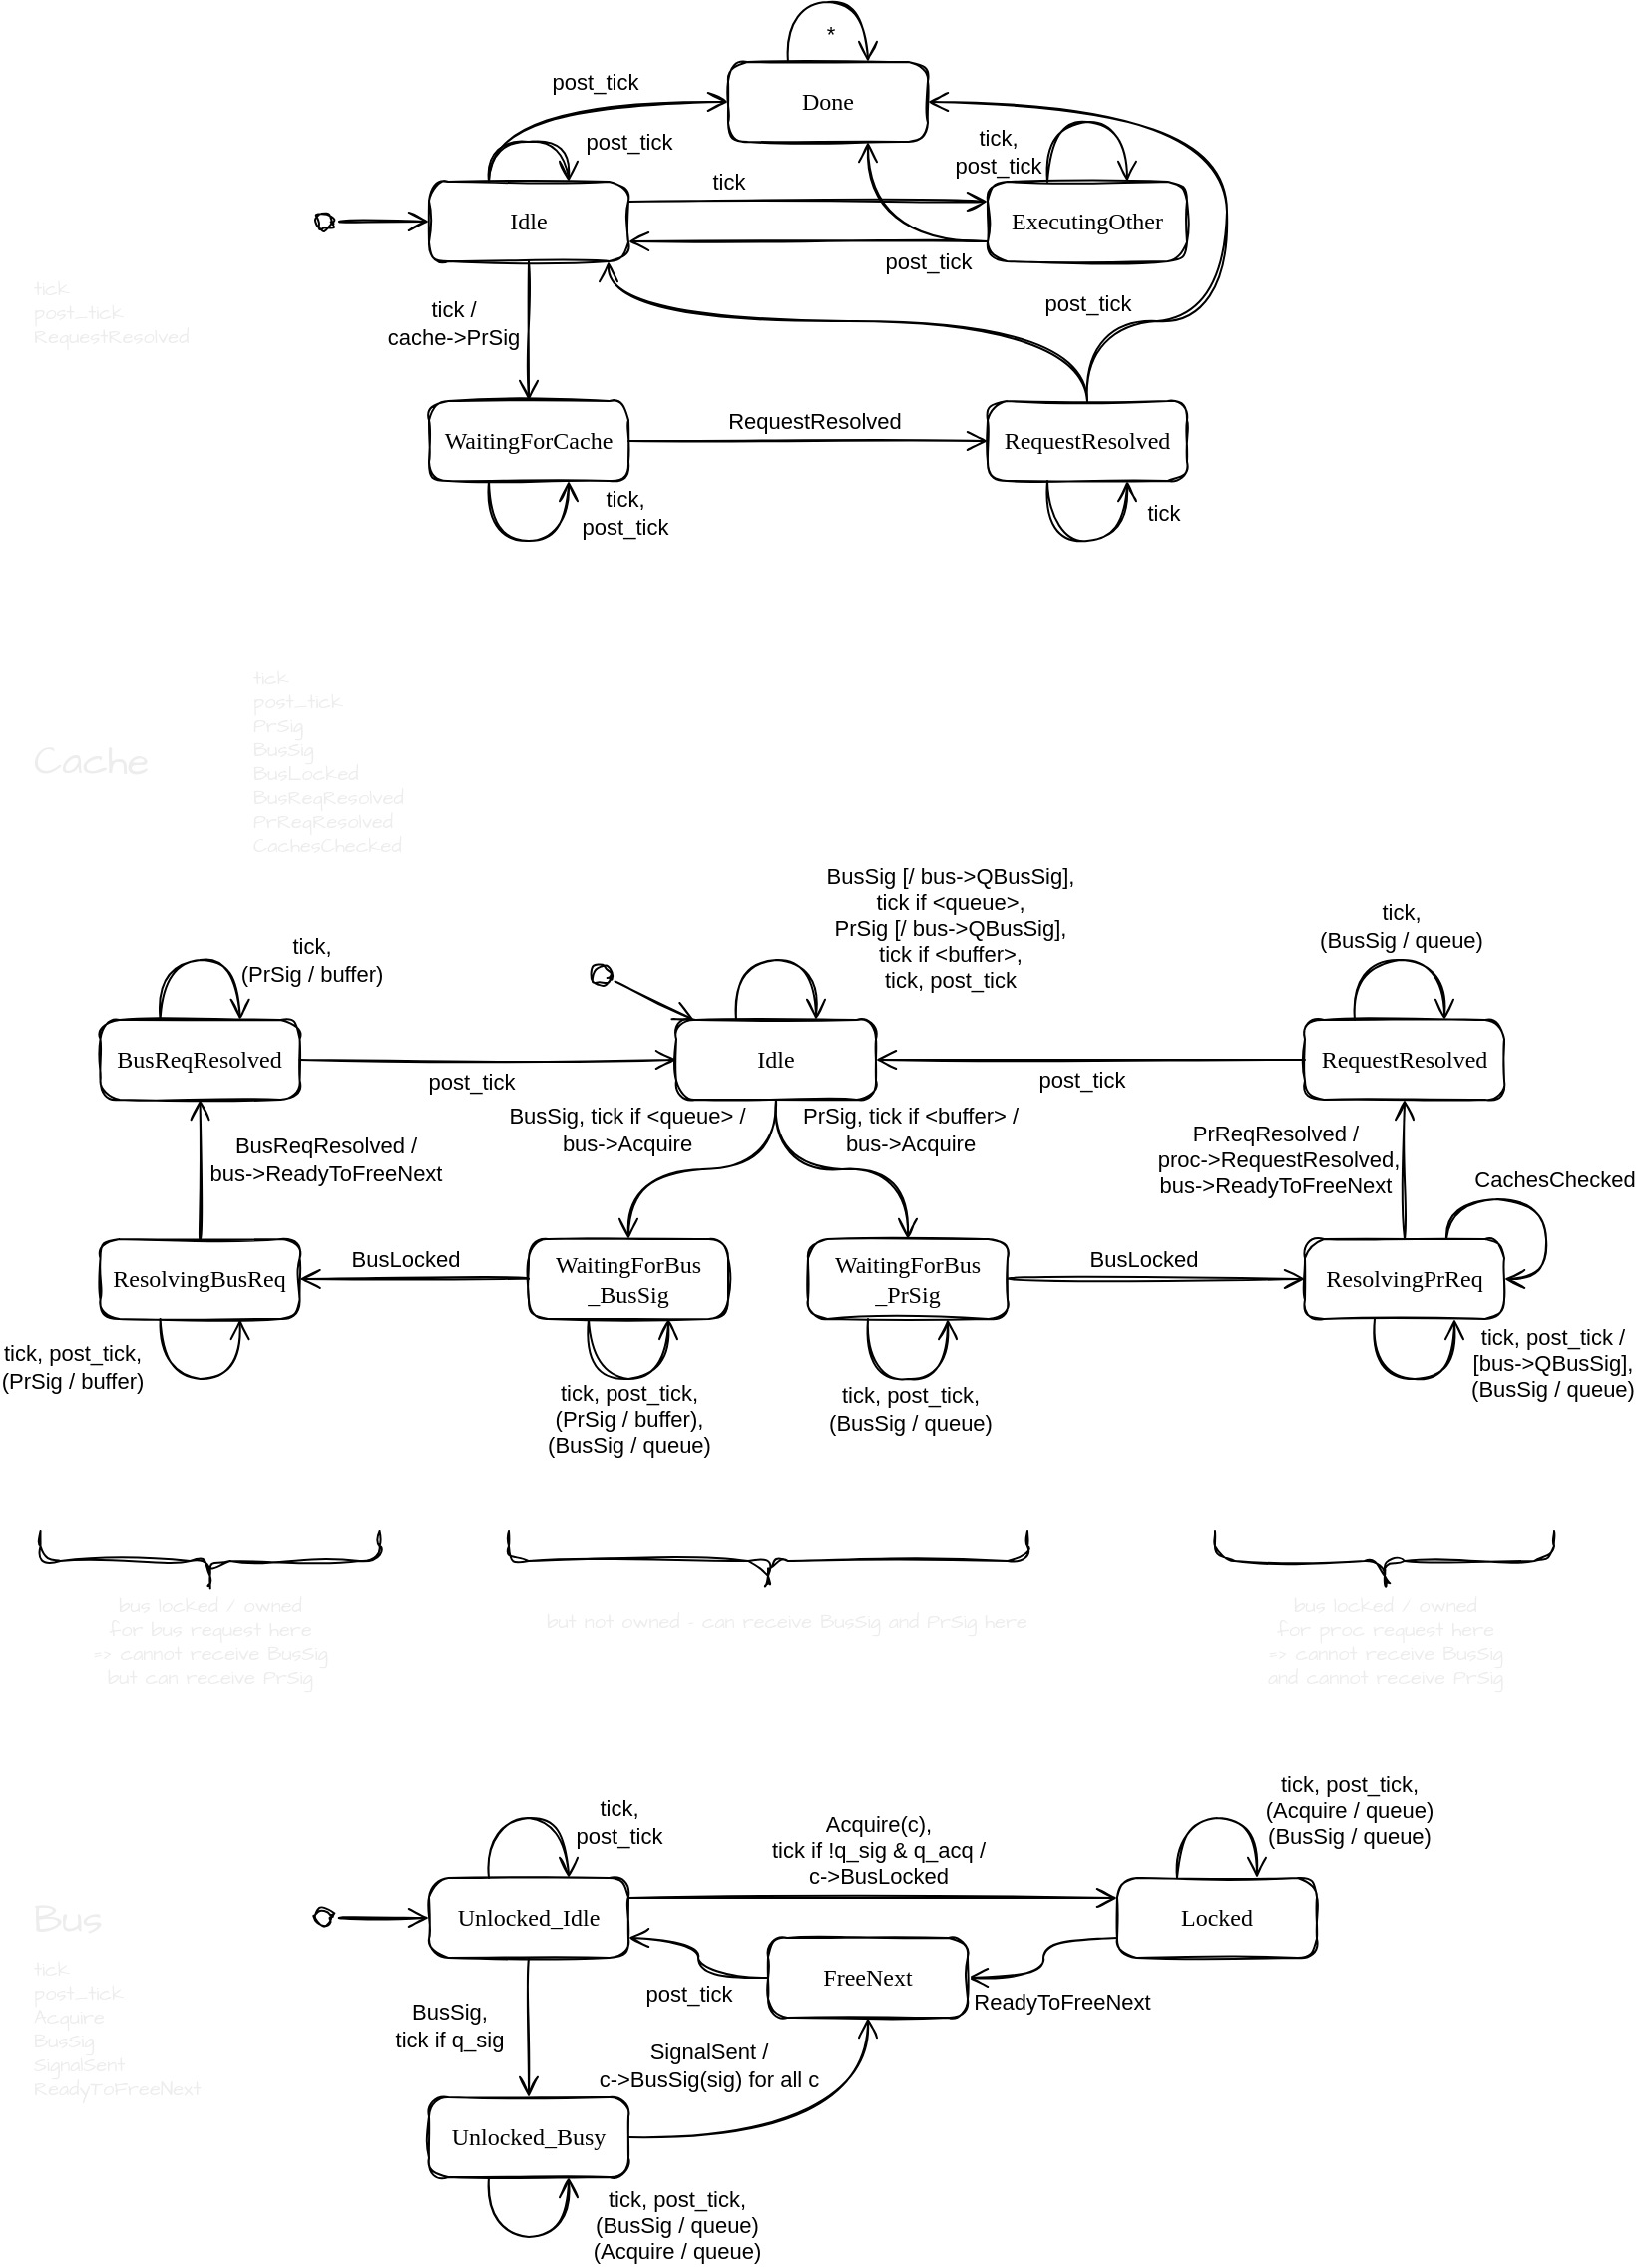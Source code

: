 <mxfile version="20.5.3"><diagram name="Page-1" id="58cdce13-f638-feb5-8d6f-7d28b1aa9fa0"><mxGraphModel dx="981" dy="528" grid="1" gridSize="10" guides="1" tooltips="1" connect="1" arrows="1" fold="1" page="1" pageScale="1" pageWidth="827" pageHeight="1169" math="0" shadow="0"><root><mxCell id="0"/><mxCell id="1" parent="0"/><mxCell id="382b91b5511bd0f7-1" value="" style="ellipse;html=1;shape=startState;rounded=1;shadow=0;comic=0;labelBackgroundColor=none;fontFamily=Verdana;fontSize=12;align=center;direction=south;sketch=1;" parent="1" vertex="1"><mxGeometry x="160" y="112.5" width="15" height="15" as="geometry"/></mxCell><mxCell id="382b91b5511bd0f7-6" value="Idle" style="rounded=1;whiteSpace=wrap;html=1;arcSize=24;shadow=0;comic=0;labelBackgroundColor=none;fontFamily=Verdana;fontSize=12;align=center;sketch=1;" parent="1" vertex="1"><mxGeometry x="220" y="100" width="100" height="40" as="geometry"/></mxCell><mxCell id="2a3bc250acf0617d-9" style="edgeStyle=orthogonalEdgeStyle;html=1;labelBackgroundColor=none;endArrow=open;endSize=8;fontFamily=Verdana;fontSize=12;align=left;rounded=1;sketch=1;curved=1;" parent="1" source="382b91b5511bd0f7-1" target="382b91b5511bd0f7-6" edge="1"><mxGeometry relative="1" as="geometry"/></mxCell><mxCell id="48g4FuNaFuZ4xopkXNud-1" value="ExecutingOther" style="rounded=1;whiteSpace=wrap;html=1;arcSize=24;shadow=0;comic=0;labelBackgroundColor=none;fontFamily=Verdana;fontSize=12;align=center;sketch=1;" parent="1" vertex="1"><mxGeometry x="500" y="100" width="100" height="40" as="geometry"/></mxCell><mxCell id="48g4FuNaFuZ4xopkXNud-3" style="edgeStyle=orthogonalEdgeStyle;html=1;labelBackgroundColor=none;endArrow=open;endSize=8;fontFamily=Verdana;fontSize=12;align=left;rounded=1;sketch=1;curved=1;" parent="1" source="382b91b5511bd0f7-6" target="48g4FuNaFuZ4xopkXNud-1" edge="1"><mxGeometry relative="1" as="geometry"><Array as="points"><mxPoint x="480" y="110"/><mxPoint x="480" y="110"/></Array><mxPoint x="340" y="190" as="sourcePoint"/><mxPoint x="340" y="130" as="targetPoint"/></mxGeometry></mxCell><mxCell id="48g4FuNaFuZ4xopkXNud-19" value="tick" style="edgeLabel;html=1;align=center;verticalAlign=middle;resizable=0;points=[];rounded=1;sketch=1;" parent="48g4FuNaFuZ4xopkXNud-3" vertex="1" connectable="0"><mxGeometry x="0.109" y="-1" relative="1" as="geometry"><mxPoint x="-50" y="-11" as="offset"/></mxGeometry></mxCell><mxCell id="48g4FuNaFuZ4xopkXNud-4" value="Done" style="rounded=1;whiteSpace=wrap;html=1;arcSize=24;shadow=0;comic=0;labelBackgroundColor=none;fontFamily=Verdana;fontSize=12;align=center;sketch=1;" parent="1" vertex="1"><mxGeometry x="370" y="40" width="100" height="40" as="geometry"/></mxCell><mxCell id="48g4FuNaFuZ4xopkXNud-5" style="edgeStyle=orthogonalEdgeStyle;html=1;labelBackgroundColor=none;endArrow=open;endSize=8;fontFamily=Verdana;fontSize=12;align=left;rounded=1;sketch=1;curved=1;" parent="1" source="382b91b5511bd0f7-6" target="48g4FuNaFuZ4xopkXNud-4" edge="1"><mxGeometry relative="1" as="geometry"><Array as="points"><mxPoint x="250" y="60"/></Array><mxPoint x="130" y="60.029" as="sourcePoint"/><mxPoint x="150" y="70" as="targetPoint"/></mxGeometry></mxCell><mxCell id="48g4FuNaFuZ4xopkXNud-18" value="&lt;div&gt;post_tick&lt;/div&gt;" style="edgeLabel;html=1;align=center;verticalAlign=middle;resizable=0;points=[];rounded=1;sketch=1;" parent="48g4FuNaFuZ4xopkXNud-5" vertex="1" connectable="0"><mxGeometry x="0.135" relative="1" as="geometry"><mxPoint x="2" y="-10" as="offset"/></mxGeometry></mxCell><mxCell id="48g4FuNaFuZ4xopkXNud-6" value="WaitingForCache" style="rounded=1;whiteSpace=wrap;html=1;arcSize=24;shadow=0;comic=0;labelBackgroundColor=none;fontFamily=Verdana;fontSize=12;align=center;sketch=1;" parent="1" vertex="1"><mxGeometry x="220" y="210" width="100" height="40" as="geometry"/></mxCell><mxCell id="48g4FuNaFuZ4xopkXNud-7" style="edgeStyle=orthogonalEdgeStyle;html=1;labelBackgroundColor=none;endArrow=open;endSize=8;fontFamily=Verdana;fontSize=12;align=left;rounded=1;sketch=1;curved=1;" parent="1" source="382b91b5511bd0f7-6" target="48g4FuNaFuZ4xopkXNud-6" edge="1"><mxGeometry relative="1" as="geometry"><Array as="points"><mxPoint x="270" y="170"/><mxPoint x="270" y="170"/></Array><mxPoint x="280.029" y="110" as="sourcePoint"/><mxPoint x="400" y="70.029" as="targetPoint"/></mxGeometry></mxCell><mxCell id="48g4FuNaFuZ4xopkXNud-79" value="&lt;div&gt;tick / &lt;br&gt;&lt;/div&gt;&lt;div&gt;cache-&amp;gt;PrSig&lt;/div&gt;" style="edgeLabel;html=1;align=center;verticalAlign=middle;resizable=0;points=[];rounded=1;sketch=1;" parent="48g4FuNaFuZ4xopkXNud-7" vertex="1" connectable="0"><mxGeometry x="-0.678" relative="1" as="geometry"><mxPoint x="-38" y="19" as="offset"/></mxGeometry></mxCell><mxCell id="48g4FuNaFuZ4xopkXNud-8" value="RequestResolved" style="rounded=1;whiteSpace=wrap;html=1;arcSize=24;shadow=0;comic=0;labelBackgroundColor=none;fontFamily=Verdana;fontSize=12;align=center;sketch=1;" parent="1" vertex="1"><mxGeometry x="500" y="210" width="100" height="40" as="geometry"/></mxCell><mxCell id="48g4FuNaFuZ4xopkXNud-9" style="edgeStyle=orthogonalEdgeStyle;html=1;labelBackgroundColor=none;endArrow=open;endSize=8;fontFamily=Verdana;fontSize=12;align=left;rounded=1;sketch=1;curved=1;" parent="1" source="48g4FuNaFuZ4xopkXNud-6" target="48g4FuNaFuZ4xopkXNud-8" edge="1"><mxGeometry relative="1" as="geometry"><Array as="points"><mxPoint x="420" y="230"/><mxPoint x="420" y="230"/></Array><mxPoint x="610.029" y="160" as="sourcePoint"/><mxPoint x="740" y="90.029" as="targetPoint"/></mxGeometry></mxCell><mxCell id="48g4FuNaFuZ4xopkXNud-21" value="RequestResolved" style="edgeLabel;html=1;align=center;verticalAlign=middle;resizable=0;points=[];rounded=1;sketch=1;" parent="48g4FuNaFuZ4xopkXNud-9" vertex="1" connectable="0"><mxGeometry x="-0.063" relative="1" as="geometry"><mxPoint x="8" y="-10" as="offset"/></mxGeometry></mxCell><mxCell id="48g4FuNaFuZ4xopkXNud-10" style="edgeStyle=orthogonalEdgeStyle;html=1;labelBackgroundColor=none;endArrow=open;endSize=8;fontFamily=Verdana;fontSize=12;align=left;rounded=1;sketch=1;curved=1;" parent="1" source="48g4FuNaFuZ4xopkXNud-8" target="382b91b5511bd0f7-6" edge="1"><mxGeometry relative="1" as="geometry"><Array as="points"><mxPoint x="550" y="170"/><mxPoint x="310" y="170"/></Array><mxPoint x="330" y="240" as="sourcePoint"/><mxPoint x="590" y="240" as="targetPoint"/></mxGeometry></mxCell><mxCell id="48g4FuNaFuZ4xopkXNud-11" style="edgeStyle=orthogonalEdgeStyle;html=1;labelBackgroundColor=none;endArrow=open;endSize=8;fontFamily=Verdana;fontSize=12;align=left;rounded=1;sketch=1;curved=1;" parent="1" source="48g4FuNaFuZ4xopkXNud-8" target="48g4FuNaFuZ4xopkXNud-4" edge="1"><mxGeometry relative="1" as="geometry"><Array as="points"><mxPoint x="550" y="170"/><mxPoint x="620" y="170"/><mxPoint x="620" y="60"/></Array><mxPoint x="640.029" y="220" as="sourcePoint"/><mxPoint x="320.029" y="150" as="targetPoint"/></mxGeometry></mxCell><mxCell id="48g4FuNaFuZ4xopkXNud-16" value="post_tick" style="edgeLabel;html=1;align=center;verticalAlign=middle;resizable=0;points=[];rounded=1;sketch=1;" parent="48g4FuNaFuZ4xopkXNud-11" vertex="1" connectable="0"><mxGeometry x="-0.924" y="-1" relative="1" as="geometry"><mxPoint x="-1" y="-35" as="offset"/></mxGeometry></mxCell><mxCell id="48g4FuNaFuZ4xopkXNud-12" style="edgeStyle=orthogonalEdgeStyle;html=1;labelBackgroundColor=none;endArrow=open;endSize=8;fontFamily=Verdana;fontSize=12;align=left;rounded=1;sketch=1;curved=1;" parent="1" source="48g4FuNaFuZ4xopkXNud-1" target="48g4FuNaFuZ4xopkXNud-1" edge="1"><mxGeometry relative="1" as="geometry"><Array as="points"><mxPoint x="530" y="70"/><mxPoint x="570" y="70"/></Array><mxPoint x="499.999" y="80" as="sourcePoint"/><mxPoint x="619.97" y="40.029" as="targetPoint"/></mxGeometry></mxCell><mxCell id="48g4FuNaFuZ4xopkXNud-34" value="&lt;div&gt;tick,&lt;/div&gt;&lt;div&gt;post_tick&lt;br&gt;&lt;/div&gt;" style="edgeLabel;html=1;align=center;verticalAlign=middle;resizable=0;points=[];rounded=1;sketch=1;" parent="48g4FuNaFuZ4xopkXNud-12" vertex="1" connectable="0"><mxGeometry x="-0.175" y="-2" relative="1" as="geometry"><mxPoint x="-37" y="13" as="offset"/></mxGeometry></mxCell><mxCell id="48g4FuNaFuZ4xopkXNud-13" style="edgeStyle=orthogonalEdgeStyle;html=1;labelBackgroundColor=none;endArrow=open;endSize=8;fontFamily=Verdana;fontSize=12;align=left;rounded=1;sketch=1;curved=1;" parent="1" source="48g4FuNaFuZ4xopkXNud-6" target="48g4FuNaFuZ4xopkXNud-6" edge="1"><mxGeometry relative="1" as="geometry"><Array as="points"><mxPoint x="250" y="280"/><mxPoint x="290" y="280"/></Array><mxPoint x="620.029" y="319.97" as="sourcePoint"/><mxPoint x="660.029" y="319.97" as="targetPoint"/></mxGeometry></mxCell><mxCell id="48g4FuNaFuZ4xopkXNud-17" value="&lt;div&gt;tick,&lt;/div&gt;&lt;div&gt;post_tick&lt;br&gt;&lt;/div&gt;" style="edgeLabel;html=1;align=center;verticalAlign=middle;resizable=0;points=[];rounded=1;sketch=1;" parent="48g4FuNaFuZ4xopkXNud-13" vertex="1" connectable="0"><mxGeometry x="0.157" y="-2" relative="1" as="geometry"><mxPoint x="40" y="-16" as="offset"/></mxGeometry></mxCell><mxCell id="48g4FuNaFuZ4xopkXNud-14" style="edgeStyle=orthogonalEdgeStyle;html=1;labelBackgroundColor=none;endArrow=open;endSize=8;fontFamily=Verdana;fontSize=12;align=left;rounded=1;sketch=1;curved=1;" parent="1" source="48g4FuNaFuZ4xopkXNud-1" target="382b91b5511bd0f7-6" edge="1"><mxGeometry relative="1" as="geometry"><Array as="points"><mxPoint x="450" y="130"/><mxPoint x="450" y="130"/></Array><mxPoint x="330" y="120.029" as="sourcePoint"/><mxPoint x="590" y="120.029" as="targetPoint"/></mxGeometry></mxCell><mxCell id="48g4FuNaFuZ4xopkXNud-20" value="post_tick" style="edgeLabel;html=1;align=center;verticalAlign=middle;resizable=0;points=[];rounded=1;sketch=1;" parent="48g4FuNaFuZ4xopkXNud-14" vertex="1" connectable="0"><mxGeometry x="-0.052" y="1" relative="1" as="geometry"><mxPoint x="55" y="9" as="offset"/></mxGeometry></mxCell><mxCell id="48g4FuNaFuZ4xopkXNud-22" value="" style="ellipse;html=1;shape=startState;rounded=1;shadow=0;comic=0;labelBackgroundColor=none;fontFamily=Verdana;fontSize=12;align=center;direction=south;sketch=1;" parent="1" vertex="1"><mxGeometry x="299" y="490" width="15" height="15" as="geometry"/></mxCell><mxCell id="48g4FuNaFuZ4xopkXNud-23" value="Idle" style="rounded=1;whiteSpace=wrap;html=1;arcSize=24;shadow=0;comic=0;labelBackgroundColor=none;fontFamily=Verdana;fontSize=12;align=center;sketch=1;" parent="1" vertex="1"><mxGeometry x="344" y="519.97" width="100" height="40" as="geometry"/></mxCell><mxCell id="48g4FuNaFuZ4xopkXNud-24" style="html=1;labelBackgroundColor=none;endArrow=open;endSize=8;fontFamily=Verdana;fontSize=12;align=left;rounded=1;sketch=1;" parent="1" source="48g4FuNaFuZ4xopkXNud-22" target="48g4FuNaFuZ4xopkXNud-23" edge="1"><mxGeometry relative="1" as="geometry"/></mxCell><mxCell id="48g4FuNaFuZ4xopkXNud-26" value="ResolvingPrReq" style="rounded=1;whiteSpace=wrap;html=1;arcSize=24;shadow=0;comic=0;labelBackgroundColor=none;fontFamily=Verdana;fontSize=12;align=center;sketch=1;" parent="1" vertex="1"><mxGeometry x="659" y="629.97" width="100" height="40" as="geometry"/></mxCell><mxCell id="48g4FuNaFuZ4xopkXNud-30" style="edgeStyle=orthogonalEdgeStyle;html=1;labelBackgroundColor=none;endArrow=open;endSize=8;fontFamily=Verdana;fontSize=12;align=left;rounded=1;sketch=1;curved=1;" parent="1" source="48g4FuNaFuZ4xopkXNud-23" target="48g4FuNaFuZ4xopkXNud-23" edge="1"><mxGeometry relative="1" as="geometry"><Array as="points"><mxPoint x="374" y="490"/><mxPoint x="414" y="490"/></Array><mxPoint x="298.999" y="469.94" as="sourcePoint"/><mxPoint x="338.999" y="469.94" as="targetPoint"/></mxGeometry></mxCell><mxCell id="48g4FuNaFuZ4xopkXNud-31" value="&lt;div&gt;BusSig [/ bus-&amp;gt;QBusSig], &lt;br&gt;&lt;/div&gt;&lt;div&gt;tick if &amp;lt;queue&amp;gt;,&lt;/div&gt;&lt;div&gt;PrSig [/ bus-&amp;gt;QBusSig],&lt;br&gt;&lt;/div&gt;&lt;div&gt;tick if &amp;lt;buffer&amp;gt;,&lt;/div&gt;&lt;div&gt;tick, post_tick&lt;/div&gt;" style="edgeLabel;html=1;align=center;verticalAlign=middle;resizable=0;points=[];rounded=1;sketch=1;" parent="48g4FuNaFuZ4xopkXNud-30" vertex="1" connectable="0"><mxGeometry x="0.157" y="-2" relative="1" as="geometry"><mxPoint x="79" y="-18" as="offset"/></mxGeometry></mxCell><mxCell id="48g4FuNaFuZ4xopkXNud-35" style="edgeStyle=orthogonalEdgeStyle;html=1;labelBackgroundColor=none;endArrow=open;endSize=8;fontFamily=Verdana;fontSize=12;align=left;rounded=1;sketch=1;curved=1;" parent="1" source="48g4FuNaFuZ4xopkXNud-26" target="48g4FuNaFuZ4xopkXNud-26" edge="1"><mxGeometry relative="1" as="geometry"><Array as="points"><mxPoint x="694" y="700"/><mxPoint x="734" y="700"/></Array><mxPoint x="688.999" y="519.97" as="sourcePoint"/><mxPoint x="814" y="690" as="targetPoint"/></mxGeometry></mxCell><mxCell id="48g4FuNaFuZ4xopkXNud-36" value="&lt;div&gt;tick, post_tick / &lt;br&gt;&lt;/div&gt;&lt;div&gt;[bus-&amp;gt;QBusSig],&lt;/div&gt;&lt;div&gt;&lt;div&gt;(BusSig / queue)&lt;br&gt;&lt;/div&gt;&lt;/div&gt;" style="edgeLabel;html=1;align=center;verticalAlign=middle;resizable=0;points=[];rounded=1;sketch=1;" parent="48g4FuNaFuZ4xopkXNud-35" vertex="1" connectable="0"><mxGeometry x="-0.175" y="-2" relative="1" as="geometry"><mxPoint x="77" y="-10" as="offset"/></mxGeometry></mxCell><mxCell id="48g4FuNaFuZ4xopkXNud-38" value="&lt;div&gt;WaitingForBus&lt;/div&gt;&lt;div&gt;_PrSig&lt;br&gt;&lt;/div&gt;" style="rounded=1;whiteSpace=wrap;html=1;arcSize=24;shadow=0;comic=0;labelBackgroundColor=none;fontFamily=Verdana;fontSize=12;align=center;sketch=1;" parent="1" vertex="1"><mxGeometry x="410" y="629.97" width="100" height="40" as="geometry"/></mxCell><mxCell id="48g4FuNaFuZ4xopkXNud-39" style="edgeStyle=orthogonalEdgeStyle;html=1;labelBackgroundColor=none;endArrow=open;endSize=8;fontFamily=Verdana;fontSize=12;align=left;rounded=1;sketch=1;curved=1;" parent="1" source="48g4FuNaFuZ4xopkXNud-23" target="48g4FuNaFuZ4xopkXNud-38" edge="1"><mxGeometry relative="1" as="geometry"><Array as="points"/><mxPoint x="394.029" y="559.97" as="sourcePoint"/><mxPoint x="524" y="489.999" as="targetPoint"/></mxGeometry></mxCell><mxCell id="48g4FuNaFuZ4xopkXNud-42" value="&lt;div&gt;PrSig, tick if &amp;lt;buffer&amp;gt; /&lt;/div&gt;&lt;div&gt;bus-&amp;gt;Acquire&lt;br&gt;&lt;/div&gt;" style="edgeLabel;html=1;align=center;verticalAlign=middle;resizable=0;points=[];rounded=1;sketch=1;" parent="48g4FuNaFuZ4xopkXNud-39" vertex="1" connectable="0"><mxGeometry x="0.269" y="1" relative="1" as="geometry"><mxPoint x="15" y="-19" as="offset"/></mxGeometry></mxCell><mxCell id="48g4FuNaFuZ4xopkXNud-40" style="edgeStyle=orthogonalEdgeStyle;html=1;labelBackgroundColor=none;endArrow=open;endSize=8;fontFamily=Verdana;fontSize=12;align=left;rounded=1;sketch=1;curved=1;" parent="1" source="48g4FuNaFuZ4xopkXNud-38" target="48g4FuNaFuZ4xopkXNud-38" edge="1"><mxGeometry relative="1" as="geometry"><Array as="points"><mxPoint x="440" y="700"/><mxPoint x="480" y="700"/></Array><mxPoint x="744.029" y="739.94" as="sourcePoint"/><mxPoint x="784.029" y="739.94" as="targetPoint"/></mxGeometry></mxCell><mxCell id="48g4FuNaFuZ4xopkXNud-41" value="&lt;div&gt;tick, post_tick,&lt;/div&gt;&lt;div&gt;(BusSig / queue)&lt;br&gt;&lt;/div&gt;" style="edgeLabel;html=1;align=center;verticalAlign=middle;resizable=0;points=[];rounded=1;sketch=1;" parent="48g4FuNaFuZ4xopkXNud-40" vertex="1" connectable="0"><mxGeometry x="0.157" y="-2" relative="1" as="geometry"><mxPoint x="-7" y="13" as="offset"/></mxGeometry></mxCell><mxCell id="48g4FuNaFuZ4xopkXNud-43" style="edgeStyle=orthogonalEdgeStyle;html=1;labelBackgroundColor=none;endArrow=open;endSize=8;fontFamily=Verdana;fontSize=12;align=left;rounded=1;sketch=1;curved=1;" parent="1" source="48g4FuNaFuZ4xopkXNud-38" target="48g4FuNaFuZ4xopkXNud-26" edge="1"><mxGeometry relative="1" as="geometry"><Array as="points"><mxPoint x="739" y="649.97"/></Array><mxPoint x="454" y="539.999" as="sourcePoint"/><mxPoint x="699" y="539.999" as="targetPoint"/></mxGeometry></mxCell><mxCell id="48g4FuNaFuZ4xopkXNud-44" value="&lt;div&gt;BusLocked&lt;/div&gt;" style="edgeLabel;html=1;align=center;verticalAlign=middle;resizable=0;points=[];rounded=1;sketch=1;" parent="48g4FuNaFuZ4xopkXNud-43" vertex="1" connectable="0"><mxGeometry x="0.135" relative="1" as="geometry"><mxPoint x="-17" y="-10" as="offset"/></mxGeometry></mxCell><mxCell id="48g4FuNaFuZ4xopkXNud-45" value="" style="ellipse;html=1;shape=startState;rounded=1;shadow=0;comic=0;labelBackgroundColor=none;fontFamily=Verdana;fontSize=12;align=center;direction=south;sketch=1;" parent="1" vertex="1"><mxGeometry x="160" y="962.5" width="15" height="15" as="geometry"/></mxCell><mxCell id="48g4FuNaFuZ4xopkXNud-46" value="Unlocked_Idle" style="rounded=1;whiteSpace=wrap;html=1;arcSize=24;shadow=0;comic=0;labelBackgroundColor=none;fontFamily=Verdana;fontSize=12;align=center;sketch=1;" parent="1" vertex="1"><mxGeometry x="220" y="950" width="100" height="40" as="geometry"/></mxCell><mxCell id="48g4FuNaFuZ4xopkXNud-47" style="edgeStyle=orthogonalEdgeStyle;html=1;labelBackgroundColor=none;endArrow=open;endSize=8;fontFamily=Verdana;fontSize=12;align=left;rounded=1;sketch=1;curved=1;" parent="1" source="48g4FuNaFuZ4xopkXNud-45" target="48g4FuNaFuZ4xopkXNud-46" edge="1"><mxGeometry relative="1" as="geometry"/></mxCell><mxCell id="48g4FuNaFuZ4xopkXNud-48" value="Locked" style="rounded=1;whiteSpace=wrap;html=1;arcSize=24;shadow=0;comic=0;labelBackgroundColor=none;fontFamily=Verdana;fontSize=12;align=center;sketch=1;" parent="1" vertex="1"><mxGeometry x="565" y="950" width="100" height="40" as="geometry"/></mxCell><mxCell id="48g4FuNaFuZ4xopkXNud-49" style="edgeStyle=orthogonalEdgeStyle;html=1;labelBackgroundColor=none;endArrow=open;endSize=8;fontFamily=Verdana;fontSize=12;align=left;rounded=1;sketch=1;curved=1;" parent="1" source="48g4FuNaFuZ4xopkXNud-46" target="48g4FuNaFuZ4xopkXNud-48" edge="1"><mxGeometry relative="1" as="geometry"><Array as="points"><mxPoint x="415" y="960"/><mxPoint x="415" y="960"/></Array><mxPoint x="130" y="910.029" as="sourcePoint"/><mxPoint x="150" y="920" as="targetPoint"/></mxGeometry></mxCell><mxCell id="48g4FuNaFuZ4xopkXNud-50" value="&lt;div&gt;Acquire(c),&lt;/div&gt;&lt;div&gt;tick if !q_sig &amp;amp; q_acq / &lt;br&gt;&lt;/div&gt;&lt;div&gt;c-&amp;gt;BusLocked&lt;/div&gt;" style="edgeLabel;html=1;align=center;verticalAlign=middle;resizable=0;points=[];rounded=1;sketch=1;" parent="48g4FuNaFuZ4xopkXNud-49" vertex="1" connectable="0"><mxGeometry x="0.135" relative="1" as="geometry"><mxPoint x="-14" y="-24" as="offset"/></mxGeometry></mxCell><mxCell id="48g4FuNaFuZ4xopkXNud-51" style="edgeStyle=orthogonalEdgeStyle;html=1;labelBackgroundColor=none;endArrow=open;endSize=8;fontFamily=Verdana;fontSize=12;align=left;rounded=1;sketch=1;curved=1;" parent="1" source="48g4FuNaFuZ4xopkXNud-46" target="48g4FuNaFuZ4xopkXNud-46" edge="1"><mxGeometry relative="1" as="geometry"><Array as="points"><mxPoint x="250" y="920"/><mxPoint x="290" y="920"/></Array><mxPoint x="174.999" y="899.97" as="sourcePoint"/><mxPoint x="214.999" y="899.97" as="targetPoint"/></mxGeometry></mxCell><mxCell id="48g4FuNaFuZ4xopkXNud-52" value="&lt;div&gt;tick,&lt;/div&gt;&lt;div&gt;post_tick&lt;br&gt;&lt;/div&gt;" style="edgeLabel;html=1;align=center;verticalAlign=middle;resizable=0;points=[];rounded=1;sketch=1;" parent="48g4FuNaFuZ4xopkXNud-51" vertex="1" connectable="0"><mxGeometry x="0.157" y="-2" relative="1" as="geometry"><mxPoint x="37" as="offset"/></mxGeometry></mxCell><mxCell id="48g4FuNaFuZ4xopkXNud-53" style="edgeStyle=orthogonalEdgeStyle;html=1;labelBackgroundColor=none;endArrow=open;endSize=8;fontFamily=Verdana;fontSize=12;align=left;rounded=1;sketch=1;curved=1;" parent="1" source="48g4FuNaFuZ4xopkXNud-48" target="48g4FuNaFuZ4xopkXNud-64" edge="1"><mxGeometry relative="1" as="geometry"><Array as="points"><mxPoint x="528" y="980"/><mxPoint x="528" y="1000"/></Array><mxPoint x="330" y="989.999" as="sourcePoint"/><mxPoint x="575" y="989.999" as="targetPoint"/></mxGeometry></mxCell><mxCell id="48g4FuNaFuZ4xopkXNud-54" value="ReadyToFreeNext" style="edgeLabel;html=1;align=center;verticalAlign=middle;resizable=0;points=[];rounded=1;sketch=1;" parent="48g4FuNaFuZ4xopkXNud-53" vertex="1" connectable="0"><mxGeometry x="0.135" relative="1" as="geometry"><mxPoint x="9" y="15" as="offset"/></mxGeometry></mxCell><mxCell id="48g4FuNaFuZ4xopkXNud-55" style="edgeStyle=orthogonalEdgeStyle;html=1;labelBackgroundColor=none;endArrow=open;endSize=8;fontFamily=Verdana;fontSize=12;align=left;rounded=1;sketch=1;curved=1;" parent="1" source="48g4FuNaFuZ4xopkXNud-48" target="48g4FuNaFuZ4xopkXNud-48" edge="1"><mxGeometry relative="1" as="geometry"><Array as="points"><mxPoint x="595" y="920"/><mxPoint x="635" y="920"/></Array><mxPoint x="594.999" y="950" as="sourcePoint"/><mxPoint x="634.999" y="950" as="targetPoint"/></mxGeometry></mxCell><mxCell id="48g4FuNaFuZ4xopkXNud-56" value="&lt;div&gt;tick, post_tick,&lt;/div&gt;&lt;div&gt;(Acquire / queue)&lt;/div&gt;&lt;div&gt;(BusSig / queue)&lt;br&gt;&lt;/div&gt;" style="edgeLabel;html=1;align=center;verticalAlign=middle;resizable=0;points=[];rounded=1;sketch=1;" parent="48g4FuNaFuZ4xopkXNud-55" vertex="1" connectable="0"><mxGeometry x="-0.175" y="-2" relative="1" as="geometry"><mxPoint x="74" y="-6" as="offset"/></mxGeometry></mxCell><mxCell id="48g4FuNaFuZ4xopkXNud-57" value="Unlocked_Busy" style="rounded=1;whiteSpace=wrap;html=1;arcSize=24;shadow=0;comic=0;labelBackgroundColor=none;fontFamily=Verdana;fontSize=12;align=center;sketch=1;" parent="1" vertex="1"><mxGeometry x="220" y="1060" width="100" height="40" as="geometry"/></mxCell><mxCell id="48g4FuNaFuZ4xopkXNud-58" style="edgeStyle=orthogonalEdgeStyle;html=1;labelBackgroundColor=none;endArrow=open;endSize=8;fontFamily=Verdana;fontSize=12;align=left;rounded=1;sketch=1;curved=1;" parent="1" source="48g4FuNaFuZ4xopkXNud-46" target="48g4FuNaFuZ4xopkXNud-57" edge="1"><mxGeometry relative="1" as="geometry"><Array as="points"><mxPoint x="270" y="1010"/><mxPoint x="270" y="1010"/></Array><mxPoint x="270.029" y="990" as="sourcePoint"/><mxPoint x="400" y="920.029" as="targetPoint"/></mxGeometry></mxCell><mxCell id="48g4FuNaFuZ4xopkXNud-59" value="&lt;div&gt;BusSig, &lt;br&gt;&lt;/div&gt;&lt;div&gt;tick if q_sig&lt;br&gt;&lt;/div&gt;" style="edgeLabel;html=1;align=center;verticalAlign=middle;resizable=0;points=[];rounded=1;sketch=1;" parent="48g4FuNaFuZ4xopkXNud-58" vertex="1" connectable="0"><mxGeometry x="0.269" y="1" relative="1" as="geometry"><mxPoint x="-41" y="-11" as="offset"/></mxGeometry></mxCell><mxCell id="48g4FuNaFuZ4xopkXNud-60" style="edgeStyle=orthogonalEdgeStyle;html=1;labelBackgroundColor=none;endArrow=open;endSize=8;fontFamily=Verdana;fontSize=12;align=left;rounded=1;sketch=1;curved=1;" parent="1" source="48g4FuNaFuZ4xopkXNud-57" target="48g4FuNaFuZ4xopkXNud-57" edge="1"><mxGeometry relative="1" as="geometry"><Array as="points"><mxPoint x="250" y="1130"/><mxPoint x="290" y="1130"/></Array><mxPoint x="620.029" y="1169.97" as="sourcePoint"/><mxPoint x="660.029" y="1169.97" as="targetPoint"/></mxGeometry></mxCell><mxCell id="48g4FuNaFuZ4xopkXNud-61" value="&lt;div&gt;tick, post_tick,&lt;/div&gt;&lt;div&gt;(BusSig / queue)&lt;/div&gt;&lt;div&gt;(Acquire / queue)&lt;br&gt;&lt;/div&gt;" style="edgeLabel;html=1;align=center;verticalAlign=middle;resizable=0;points=[];rounded=1;sketch=1;" parent="48g4FuNaFuZ4xopkXNud-60" vertex="1" connectable="0"><mxGeometry x="0.157" y="-2" relative="1" as="geometry"><mxPoint x="66" y="-8" as="offset"/></mxGeometry></mxCell><mxCell id="48g4FuNaFuZ4xopkXNud-64" value="FreeNext" style="rounded=1;whiteSpace=wrap;html=1;arcSize=24;shadow=0;comic=0;labelBackgroundColor=none;fontFamily=Verdana;fontSize=12;align=center;sketch=1;" parent="1" vertex="1"><mxGeometry x="390" y="980" width="100" height="40" as="geometry"/></mxCell><mxCell id="48g4FuNaFuZ4xopkXNud-65" style="edgeStyle=orthogonalEdgeStyle;html=1;labelBackgroundColor=none;endArrow=open;endSize=8;fontFamily=Verdana;fontSize=12;align=left;rounded=1;sketch=1;curved=1;" parent="1" source="48g4FuNaFuZ4xopkXNud-64" target="48g4FuNaFuZ4xopkXNud-46" edge="1"><mxGeometry relative="1" as="geometry"><Array as="points"><mxPoint x="355" y="1000"/><mxPoint x="355" y="980"/></Array><mxPoint x="415" y="879.999" as="sourcePoint"/><mxPoint x="340" y="909.999" as="targetPoint"/></mxGeometry></mxCell><mxCell id="48g4FuNaFuZ4xopkXNud-66" value="post_tick" style="edgeLabel;html=1;align=center;verticalAlign=middle;resizable=0;points=[];rounded=1;sketch=1;" parent="48g4FuNaFuZ4xopkXNud-65" vertex="1" connectable="0"><mxGeometry x="0.135" relative="1" as="geometry"><mxPoint x="-5" y="24" as="offset"/></mxGeometry></mxCell><mxCell id="48g4FuNaFuZ4xopkXNud-68" style="edgeStyle=orthogonalEdgeStyle;html=1;labelBackgroundColor=none;endArrow=open;endSize=8;fontFamily=Verdana;fontSize=12;align=left;rounded=1;sketch=1;curved=1;" parent="1" source="48g4FuNaFuZ4xopkXNud-57" target="48g4FuNaFuZ4xopkXNud-64" edge="1"><mxGeometry relative="1" as="geometry"><Array as="points"><mxPoint x="440" y="1080"/></Array><mxPoint x="260.029" y="1000" as="sourcePoint"/><mxPoint x="260.029" y="1070" as="targetPoint"/></mxGeometry></mxCell><mxCell id="48g4FuNaFuZ4xopkXNud-69" value="&lt;div&gt;SignalSent /&lt;/div&gt;&lt;div&gt;c-&amp;gt;BusSig(sig) for all c&lt;br&gt;&lt;/div&gt;" style="edgeLabel;html=1;align=center;verticalAlign=middle;resizable=0;points=[];rounded=1;sketch=1;" parent="48g4FuNaFuZ4xopkXNud-68" vertex="1" connectable="0"><mxGeometry x="0.269" y="1" relative="1" as="geometry"><mxPoint x="-74" y="-35" as="offset"/></mxGeometry></mxCell><mxCell id="48g4FuNaFuZ4xopkXNud-74" value="RequestResolved" style="rounded=1;whiteSpace=wrap;html=1;arcSize=24;shadow=0;comic=0;labelBackgroundColor=none;fontFamily=Verdana;fontSize=12;align=center;sketch=1;" parent="1" vertex="1"><mxGeometry x="659" y="519.97" width="100" height="40" as="geometry"/></mxCell><mxCell id="48g4FuNaFuZ4xopkXNud-75" style="edgeStyle=orthogonalEdgeStyle;html=1;labelBackgroundColor=none;endArrow=open;endSize=8;fontFamily=Verdana;fontSize=12;align=left;rounded=1;sketch=1;curved=1;" parent="1" source="48g4FuNaFuZ4xopkXNud-26" target="48g4FuNaFuZ4xopkXNud-74" edge="1"><mxGeometry relative="1" as="geometry"><Array as="points"><mxPoint x="709" y="610"/><mxPoint x="709" y="610"/></Array><mxPoint x="699" y="529.97" as="sourcePoint"/><mxPoint x="739" y="529.97" as="targetPoint"/></mxGeometry></mxCell><mxCell id="48g4FuNaFuZ4xopkXNud-76" value="&lt;div&gt;PrReqResolved /&lt;/div&gt;&lt;div&gt;&amp;nbsp;proc-&amp;gt;RequestResolved,&lt;/div&gt;&lt;div&gt;bus-&amp;gt;ReadyToFreeNext&lt;br&gt;&lt;/div&gt;" style="edgeLabel;html=1;align=center;verticalAlign=middle;resizable=0;points=[];rounded=1;sketch=1;" parent="48g4FuNaFuZ4xopkXNud-75" vertex="1" connectable="0"><mxGeometry x="-0.175" y="-2" relative="1" as="geometry"><mxPoint x="-67" y="-11" as="offset"/></mxGeometry></mxCell><mxCell id="48g4FuNaFuZ4xopkXNud-77" style="edgeStyle=orthogonalEdgeStyle;html=1;labelBackgroundColor=none;endArrow=open;endSize=8;fontFamily=Verdana;fontSize=12;align=left;rounded=1;sketch=1;curved=1;" parent="1" source="48g4FuNaFuZ4xopkXNud-74" target="48g4FuNaFuZ4xopkXNud-23" edge="1"><mxGeometry relative="1" as="geometry"><Array as="points"><mxPoint x="574" y="540"/><mxPoint x="574" y="540"/></Array><mxPoint x="484.029" y="569.94" as="sourcePoint"/><mxPoint x="394" y="589.999" as="targetPoint"/></mxGeometry></mxCell><mxCell id="48g4FuNaFuZ4xopkXNud-78" value="post_tick" style="edgeLabel;html=1;align=center;verticalAlign=middle;resizable=0;points=[];rounded=1;sketch=1;" parent="48g4FuNaFuZ4xopkXNud-77" vertex="1" connectable="0"><mxGeometry x="-0.175" y="-2" relative="1" as="geometry"><mxPoint x="-24" y="12" as="offset"/></mxGeometry></mxCell><mxCell id="48g4FuNaFuZ4xopkXNud-80" style="edgeStyle=orthogonalEdgeStyle;html=1;labelBackgroundColor=none;endArrow=open;endSize=8;fontFamily=Verdana;fontSize=12;align=left;rounded=1;sketch=1;curved=1;" parent="1" source="48g4FuNaFuZ4xopkXNud-4" target="48g4FuNaFuZ4xopkXNud-4" edge="1"><mxGeometry relative="1" as="geometry"><Array as="points"><mxPoint x="400" y="10"/><mxPoint x="440" y="10"/></Array><mxPoint x="399.999" y="40" as="sourcePoint"/><mxPoint x="439.999" y="40" as="targetPoint"/></mxGeometry></mxCell><mxCell id="48g4FuNaFuZ4xopkXNud-81" value="*" style="edgeLabel;html=1;align=center;verticalAlign=middle;resizable=0;points=[];rounded=1;sketch=1;" parent="48g4FuNaFuZ4xopkXNud-80" vertex="1" connectable="0"><mxGeometry x="-0.175" y="-2" relative="1" as="geometry"><mxPoint x="9" y="14" as="offset"/></mxGeometry></mxCell><mxCell id="48g4FuNaFuZ4xopkXNud-84" style="edgeStyle=orthogonalEdgeStyle;html=1;labelBackgroundColor=none;endArrow=open;endSize=8;fontFamily=Verdana;fontSize=12;align=left;rounded=1;sketch=1;curved=1;" parent="1" source="48g4FuNaFuZ4xopkXNud-74" target="48g4FuNaFuZ4xopkXNud-74" edge="1"><mxGeometry relative="1" as="geometry"><Array as="points"><mxPoint x="684" y="490"/><mxPoint x="729" y="490"/></Array><mxPoint x="688.999" y="519.97" as="sourcePoint"/><mxPoint x="728.999" y="519.97" as="targetPoint"/></mxGeometry></mxCell><mxCell id="48g4FuNaFuZ4xopkXNud-85" value="&lt;div&gt;tick,&lt;/div&gt;&lt;div&gt;&lt;div&gt;&lt;div&gt;(BusSig / queue)&lt;br&gt;&lt;/div&gt;&lt;/div&gt;&lt;/div&gt;" style="edgeLabel;html=1;align=center;verticalAlign=middle;resizable=0;points=[];rounded=1;sketch=1;" parent="48g4FuNaFuZ4xopkXNud-84" vertex="1" connectable="0"><mxGeometry x="0.157" y="-2" relative="1" as="geometry"><mxPoint x="-8" y="-19" as="offset"/></mxGeometry></mxCell><mxCell id="48g4FuNaFuZ4xopkXNud-89" value="&lt;div align=&quot;left&quot;&gt;&lt;font color=&quot;#FFFFFF&quot;&gt;Processor&lt;/font&gt;&lt;/div&gt;" style="text;html=1;align=left;verticalAlign=middle;resizable=0;points=[];autosize=1;strokeColor=none;fillColor=none;fontSize=20;fontFamily=Architects Daughter;fontColor=#808080;sketch=1;hachureGap=4;jiggle=2;fontSource=https%3A%2F%2Ffonts.googleapis.com%2Fcss%3Ffamily%3DArchitects%2BDaughter;" parent="1" vertex="1"><mxGeometry x="20" y="100" width="120" height="40" as="geometry"/></mxCell><mxCell id="48g4FuNaFuZ4xopkXNud-90" value="&lt;div align=&quot;left&quot;&gt;&lt;font color=&quot;#EDEDED&quot;&gt;Cache&lt;/font&gt;&lt;/div&gt;" style="text;html=1;align=left;verticalAlign=middle;resizable=0;points=[];autosize=1;strokeColor=none;fillColor=none;fontSize=20;fontFamily=Architects Daughter;fontColor=#808080;sketch=1;hachureGap=4;jiggle=2;fontSource=https%3A%2F%2Ffonts.googleapis.com%2Fcss%3Ffamily%3DArchitects%2BDaughter;" parent="1" vertex="1"><mxGeometry x="20" y="369.97" width="80" height="40" as="geometry"/></mxCell><mxCell id="48g4FuNaFuZ4xopkXNud-91" value="&lt;div align=&quot;left&quot;&gt;&lt;font color=&quot;#EDEDED&quot;&gt;Bus&lt;/font&gt;&lt;/div&gt;" style="text;html=1;align=left;verticalAlign=middle;resizable=0;points=[];autosize=1;strokeColor=none;fillColor=none;fontSize=20;fontFamily=Architects Daughter;fontColor=#808080;sketch=1;hachureGap=4;jiggle=2;fontSource=https%3A%2F%2Ffonts.googleapis.com%2Fcss%3Ffamily%3DArchitects%2BDaughter;" parent="1" vertex="1"><mxGeometry x="20" y="950" width="60" height="40" as="geometry"/></mxCell><mxCell id="48g4FuNaFuZ4xopkXNud-92" style="edgeStyle=orthogonalEdgeStyle;html=1;labelBackgroundColor=none;endArrow=open;endSize=8;fontFamily=Verdana;fontSize=12;align=left;rounded=1;sketch=1;curved=1;" parent="1" source="382b91b5511bd0f7-6" target="382b91b5511bd0f7-6" edge="1"><mxGeometry relative="1" as="geometry"><Array as="points"><mxPoint x="250" y="80"/><mxPoint x="290" y="80"/></Array><mxPoint x="190.0" y="70" as="sourcePoint"/><mxPoint x="230.0" y="70" as="targetPoint"/></mxGeometry></mxCell><mxCell id="48g4FuNaFuZ4xopkXNud-93" value="post_tick" style="edgeLabel;html=1;align=center;verticalAlign=middle;resizable=0;points=[];rounded=1;sketch=1;" parent="48g4FuNaFuZ4xopkXNud-92" vertex="1" connectable="0"><mxGeometry x="-0.175" y="-2" relative="1" as="geometry"><mxPoint x="57" y="-2" as="offset"/></mxGeometry></mxCell><mxCell id="48g4FuNaFuZ4xopkXNud-96" style="edgeStyle=orthogonalEdgeStyle;html=1;labelBackgroundColor=none;endArrow=open;endSize=8;fontFamily=Verdana;fontSize=12;align=left;rounded=1;sketch=1;curved=1;" parent="1" source="48g4FuNaFuZ4xopkXNud-8" target="48g4FuNaFuZ4xopkXNud-8" edge="1"><mxGeometry relative="1" as="geometry"><Array as="points"><mxPoint x="530" y="280"/><mxPoint x="570" y="280"/></Array><mxPoint x="530" y="260" as="sourcePoint"/><mxPoint x="570" y="260" as="targetPoint"/></mxGeometry></mxCell><mxCell id="48g4FuNaFuZ4xopkXNud-97" value="&lt;div&gt;tick&lt;/div&gt;" style="edgeLabel;html=1;align=center;verticalAlign=middle;resizable=0;points=[];rounded=1;sketch=1;" parent="48g4FuNaFuZ4xopkXNud-96" vertex="1" connectable="0"><mxGeometry x="0.157" y="-2" relative="1" as="geometry"><mxPoint x="30" y="-16" as="offset"/></mxGeometry></mxCell><mxCell id="48g4FuNaFuZ4xopkXNud-100" value="&lt;div style=&quot;font-size: 10px;&quot; align=&quot;left&quot;&gt;&lt;font style=&quot;font-size: 10px;&quot;&gt;tick&lt;/font&gt;&lt;/div&gt;&lt;div style=&quot;font-size: 10px;&quot; align=&quot;left&quot;&gt;&lt;font style=&quot;font-size: 10px;&quot;&gt;post_tick&lt;/font&gt;&lt;/div&gt;&lt;div style=&quot;font-size: 10px;&quot; align=&quot;left&quot;&gt;&lt;font style=&quot;font-size: 10px;&quot;&gt;RequestResolved&lt;br&gt;&lt;/font&gt;&lt;/div&gt;" style="text;html=1;align=left;verticalAlign=middle;resizable=0;points=[];autosize=1;strokeColor=none;fillColor=none;fontSize=20;fontFamily=Architects Daughter;fontColor=#EDEDED;sketch=1;hachureGap=4;jiggle=2;fontSource=https%3A%2F%2Ffonts.googleapis.com%2Fcss%3Ffamily%3DArchitects%2BDaughter;" parent="1" vertex="1"><mxGeometry x="20" y="140" width="100" height="50" as="geometry"/></mxCell><mxCell id="48g4FuNaFuZ4xopkXNud-101" value="&lt;div style=&quot;font-size: 10px;&quot; align=&quot;left&quot;&gt;&lt;font style=&quot;font-size: 10px;&quot;&gt;tick&lt;br&gt;&lt;/font&gt;&lt;/div&gt;&lt;div style=&quot;font-size: 10px;&quot; align=&quot;left&quot;&gt;&lt;font style=&quot;font-size: 10px;&quot;&gt;post_tick&lt;/font&gt;&lt;/div&gt;&lt;div style=&quot;font-size: 10px;&quot; align=&quot;left&quot;&gt;&lt;font style=&quot;font-size: 10px;&quot;&gt;PrSig&lt;br&gt;&lt;/font&gt;&lt;/div&gt;&lt;div style=&quot;font-size: 10px;&quot; align=&quot;left&quot;&gt;&lt;font style=&quot;font-size: 10px;&quot;&gt;BusSig&lt;br&gt;&lt;/font&gt;&lt;/div&gt;&lt;div style=&quot;font-size: 10px;&quot; align=&quot;left&quot;&gt;&lt;font style=&quot;font-size: 10px;&quot;&gt;BusLocked&lt;/font&gt;&lt;/div&gt;&lt;div style=&quot;font-size: 10px;&quot; align=&quot;left&quot;&gt;&lt;font style=&quot;font-size: 10px;&quot;&gt;BusReqResolved&lt;/font&gt;&lt;/div&gt;&lt;div style=&quot;font-size: 10px;&quot; align=&quot;left&quot;&gt;&lt;font style=&quot;font-size: 10px;&quot;&gt;PrReqResolved&lt;br&gt;&lt;/font&gt;&lt;/div&gt;&lt;div style=&quot;font-size: 10px;&quot; align=&quot;left&quot;&gt;&lt;font style=&quot;font-size: 10px;&quot;&gt;CachesChecked&lt;br&gt;&lt;/font&gt;&lt;/div&gt;" style="text;html=1;align=left;verticalAlign=middle;resizable=0;points=[];autosize=1;strokeColor=none;fillColor=none;fontSize=20;fontFamily=Architects Daughter;fontColor=#EDEDED;sketch=1;hachureGap=4;jiggle=2;fontSource=https%3A%2F%2Ffonts.googleapis.com%2Fcss%3Ffamily%3DArchitects%2BDaughter;" parent="1" vertex="1"><mxGeometry x="130" y="334.97" width="100" height="110" as="geometry"/></mxCell><mxCell id="48g4FuNaFuZ4xopkXNud-102" value="&lt;div style=&quot;font-size: 10px;&quot; align=&quot;left&quot;&gt;&lt;font style=&quot;font-size: 10px;&quot;&gt;tick&lt;br&gt;&lt;/font&gt;&lt;/div&gt;&lt;div style=&quot;font-size: 10px;&quot; align=&quot;left&quot;&gt;&lt;font style=&quot;font-size: 10px;&quot;&gt;post_tick&lt;/font&gt;&lt;/div&gt;&lt;div style=&quot;font-size: 10px;&quot; align=&quot;left&quot;&gt;&lt;font style=&quot;font-size: 10px;&quot;&gt;Acquire&lt;/font&gt;&lt;/div&gt;&lt;div style=&quot;font-size: 10px;&quot; align=&quot;left&quot;&gt;&lt;font style=&quot;font-size: 10px;&quot;&gt;BusSig&lt;/font&gt;&lt;/div&gt;&lt;div style=&quot;font-size: 10px;&quot; align=&quot;left&quot;&gt;&lt;font style=&quot;font-size: 10px;&quot;&gt;SignalSent&lt;br&gt;&lt;/font&gt;&lt;/div&gt;&lt;div style=&quot;font-size: 10px;&quot; align=&quot;left&quot;&gt;&lt;font style=&quot;font-size: 10px;&quot;&gt;ReadyToFreeNext&lt;br&gt;&lt;/font&gt;&lt;/div&gt;" style="text;html=1;align=left;verticalAlign=middle;resizable=0;points=[];autosize=1;strokeColor=none;fillColor=none;fontSize=20;fontFamily=Architects Daughter;fontColor=#EDEDED;sketch=1;hachureGap=4;jiggle=2;fontSource=https%3A%2F%2Ffonts.googleapis.com%2Fcss%3Ffamily%3DArchitects%2BDaughter;" parent="1" vertex="1"><mxGeometry x="20" y="980" width="110" height="90" as="geometry"/></mxCell><mxCell id="48g4FuNaFuZ4xopkXNud-116" value="" style="shape=curlyBracket;whiteSpace=wrap;html=1;rounded=1;labelPosition=left;verticalLabelPosition=middle;align=right;verticalAlign=middle;labelBackgroundColor=#808080;labelBorderColor=#808080;sketch=1;hachureGap=4;jiggle=2;fontFamily=Architects Daughter;fontSource=https%3A%2F%2Ffonts.googleapis.com%2Fcss%3Ffamily%3DArchitects%2BDaughter;fontSize=10;fontColor=#EDEDED;direction=north;" parent="1" vertex="1"><mxGeometry x="260" y="776" width="260" height="30" as="geometry"/></mxCell><mxCell id="48g4FuNaFuZ4xopkXNud-122" value="&lt;div&gt;but not owned - can receive BusSig and PrSig here&lt;br&gt;&lt;/div&gt;" style="text;html=1;align=center;verticalAlign=middle;resizable=0;points=[];autosize=1;strokeColor=none;fillColor=none;fontSize=10;fontFamily=Architects Daughter;fontColor=#EDEDED;sketch=1;hachureGap=4;jiggle=2;fontSource=https%3A%2F%2Ffonts.googleapis.com%2Fcss%3Ffamily%3DArchitects%2BDaughter;" parent="1" vertex="1"><mxGeometry x="269" y="806" width="260" height="30" as="geometry"/></mxCell><mxCell id="48g4FuNaFuZ4xopkXNud-124" value="" style="shape=curlyBracket;whiteSpace=wrap;html=1;rounded=1;labelPosition=left;verticalLabelPosition=middle;align=right;verticalAlign=middle;labelBackgroundColor=#808080;labelBorderColor=#808080;sketch=1;hachureGap=4;jiggle=2;fontFamily=Architects Daughter;fontSource=https%3A%2F%2Ffonts.googleapis.com%2Fcss%3Ffamily%3DArchitects%2BDaughter;fontSize=10;fontColor=#EDEDED;direction=north;" parent="1" vertex="1"><mxGeometry x="614" y="776" width="170" height="30" as="geometry"/></mxCell><mxCell id="48g4FuNaFuZ4xopkXNud-125" value="&lt;div&gt;bus locked / owned &lt;br&gt;&lt;/div&gt;&lt;div&gt;for proc request here&lt;/div&gt;&lt;div&gt;=&amp;gt; cannot receive BusSig&lt;/div&gt;&lt;div&gt;and cannot receive PrSig&lt;br&gt;&lt;/div&gt;" style="text;html=1;align=center;verticalAlign=middle;resizable=0;points=[];autosize=1;strokeColor=none;fillColor=none;fontSize=10;fontFamily=Architects Daughter;fontColor=#EDEDED;sketch=1;hachureGap=4;jiggle=2;fontSource=https%3A%2F%2Ffonts.googleapis.com%2Fcss%3Ffamily%3DArchitects%2BDaughter;" parent="1" vertex="1"><mxGeometry x="629" y="801" width="140" height="60" as="geometry"/></mxCell><mxCell id="48g4FuNaFuZ4xopkXNud-134" value="BusReqResolved" style="rounded=1;whiteSpace=wrap;html=1;arcSize=24;shadow=0;comic=0;labelBackgroundColor=none;fontFamily=Verdana;fontSize=12;align=center;sketch=1;" parent="1" vertex="1"><mxGeometry x="55.28" y="519.97" width="100" height="40" as="geometry"/></mxCell><mxCell id="48g4FuNaFuZ4xopkXNud-136" style="edgeStyle=orthogonalEdgeStyle;html=1;labelBackgroundColor=none;endArrow=open;endSize=8;fontFamily=Verdana;fontSize=12;align=left;rounded=1;sketch=1;curved=1;" parent="1" source="48g4FuNaFuZ4xopkXNud-134" target="48g4FuNaFuZ4xopkXNud-134" edge="1"><mxGeometry relative="1" as="geometry"><Array as="points"><mxPoint x="85.28" y="490"/><mxPoint x="125.28" y="490"/></Array><mxPoint x="10.279" y="469.94" as="sourcePoint"/><mxPoint x="50.279" y="469.94" as="targetPoint"/></mxGeometry></mxCell><mxCell id="48g4FuNaFuZ4xopkXNud-137" value="&lt;div&gt;tick,&lt;/div&gt;&lt;div&gt;(PrSig / buffer)&lt;/div&gt;" style="edgeLabel;html=1;align=center;verticalAlign=middle;resizable=0;points=[];rounded=1;sketch=1;" parent="48g4FuNaFuZ4xopkXNud-136" vertex="1" connectable="0"><mxGeometry x="0.157" y="-2" relative="1" as="geometry"><mxPoint x="47" y="-2" as="offset"/></mxGeometry></mxCell><mxCell id="48g4FuNaFuZ4xopkXNud-138" value="ResolvingBusReq" style="rounded=1;whiteSpace=wrap;html=1;arcSize=24;shadow=0;comic=0;labelBackgroundColor=none;fontFamily=Verdana;fontSize=12;align=center;sketch=1;" parent="1" vertex="1"><mxGeometry x="55.28" y="629.97" width="100" height="40" as="geometry"/></mxCell><mxCell id="48g4FuNaFuZ4xopkXNud-139" style="edgeStyle=orthogonalEdgeStyle;html=1;labelBackgroundColor=none;endArrow=open;endSize=8;fontFamily=Verdana;fontSize=12;align=left;rounded=1;sketch=1;curved=1;" parent="1" source="48g4FuNaFuZ4xopkXNud-138" target="48g4FuNaFuZ4xopkXNud-134" edge="1"><mxGeometry relative="1" as="geometry"><Array as="points"/><mxPoint x="105.309" y="559.97" as="sourcePoint"/><mxPoint x="235.28" y="489.999" as="targetPoint"/></mxGeometry></mxCell><mxCell id="48g4FuNaFuZ4xopkXNud-140" value="&lt;div&gt;BusReqResolved /&lt;/div&gt;&lt;div&gt;bus-&amp;gt;ReadyToFreeNext&lt;br&gt;&lt;/div&gt;" style="edgeLabel;html=1;align=center;verticalAlign=middle;resizable=0;points=[];rounded=1;sketch=1;" parent="48g4FuNaFuZ4xopkXNud-139" vertex="1" connectable="0"><mxGeometry x="0.269" y="1" relative="1" as="geometry"><mxPoint x="63" y="4" as="offset"/></mxGeometry></mxCell><mxCell id="48g4FuNaFuZ4xopkXNud-141" style="edgeStyle=orthogonalEdgeStyle;html=1;labelBackgroundColor=none;endArrow=open;endSize=8;fontFamily=Verdana;fontSize=12;align=left;rounded=1;sketch=1;curved=1;" parent="1" source="48g4FuNaFuZ4xopkXNud-138" target="48g4FuNaFuZ4xopkXNud-138" edge="1"><mxGeometry relative="1" as="geometry"><Array as="points"><mxPoint x="85.28" y="699.97"/><mxPoint x="125.28" y="699.97"/></Array><mxPoint x="455.309" y="739.94" as="sourcePoint"/><mxPoint x="495.309" y="739.94" as="targetPoint"/></mxGeometry></mxCell><mxCell id="48g4FuNaFuZ4xopkXNud-142" value="&lt;div&gt;tick, post_tick,&lt;/div&gt;&lt;div&gt;(PrSig / buffer)&lt;br&gt;&lt;/div&gt;" style="edgeLabel;html=1;align=center;verticalAlign=middle;resizable=0;points=[];rounded=1;sketch=1;" parent="48g4FuNaFuZ4xopkXNud-141" vertex="1" connectable="0"><mxGeometry x="0.157" y="-2" relative="1" as="geometry"><mxPoint x="-73" y="-8" as="offset"/></mxGeometry></mxCell><mxCell id="48g4FuNaFuZ4xopkXNud-145" value="" style="shape=curlyBracket;whiteSpace=wrap;html=1;rounded=1;labelPosition=left;verticalLabelPosition=middle;align=right;verticalAlign=middle;labelBackgroundColor=#808080;labelBorderColor=#808080;sketch=1;hachureGap=4;jiggle=2;fontFamily=Architects Daughter;fontSource=https%3A%2F%2Ffonts.googleapis.com%2Fcss%3Ffamily%3DArchitects%2BDaughter;fontSize=10;fontColor=#EDEDED;direction=north;" parent="1" vertex="1"><mxGeometry x="25.28" y="776" width="170" height="30" as="geometry"/></mxCell><mxCell id="48g4FuNaFuZ4xopkXNud-146" style="edgeStyle=orthogonalEdgeStyle;html=1;labelBackgroundColor=none;endArrow=open;endSize=8;fontFamily=Verdana;fontSize=12;align=left;rounded=1;sketch=1;curved=1;" parent="1" source="48g4FuNaFuZ4xopkXNud-134" target="48g4FuNaFuZ4xopkXNud-23" edge="1"><mxGeometry relative="1" as="geometry"><Array as="points"><mxPoint x="250" y="540"/><mxPoint x="250" y="540"/></Array><mxPoint x="340" y="580" as="sourcePoint"/><mxPoint x="135" y="580" as="targetPoint"/></mxGeometry></mxCell><mxCell id="48g4FuNaFuZ4xopkXNud-147" value="post_tick" style="edgeLabel;html=1;align=center;verticalAlign=middle;resizable=0;points=[];rounded=1;sketch=1;" parent="48g4FuNaFuZ4xopkXNud-146" vertex="1" connectable="0"><mxGeometry x="-0.175" y="-2" relative="1" as="geometry"><mxPoint x="7" y="9" as="offset"/></mxGeometry></mxCell><mxCell id="48g4FuNaFuZ4xopkXNud-148" style="edgeStyle=orthogonalEdgeStyle;html=1;labelBackgroundColor=none;endArrow=open;endSize=8;fontFamily=Verdana;fontSize=12;align=left;rounded=1;sketch=1;curved=1;" parent="1" source="48g4FuNaFuZ4xopkXNud-151" target="48g4FuNaFuZ4xopkXNud-138" edge="1"><mxGeometry relative="1" as="geometry"><Array as="points"/><mxPoint x="220" y="690" as="sourcePoint"/><mxPoint x="405" y="680" as="targetPoint"/></mxGeometry></mxCell><mxCell id="48g4FuNaFuZ4xopkXNud-149" value="&lt;div&gt;BusLocked&lt;/div&gt;" style="edgeLabel;html=1;align=center;verticalAlign=middle;resizable=0;points=[];rounded=1;sketch=1;" parent="48g4FuNaFuZ4xopkXNud-148" vertex="1" connectable="0"><mxGeometry x="0.135" relative="1" as="geometry"><mxPoint x="3" y="-10" as="offset"/></mxGeometry></mxCell><mxCell id="48g4FuNaFuZ4xopkXNud-150" value="&lt;div&gt;bus locked / owned &lt;br&gt;&lt;/div&gt;&lt;div&gt;for bus request here&lt;/div&gt;&lt;div&gt;=&amp;gt; cannot receive BusSig&lt;/div&gt;&lt;div&gt;but can receive PrSig&lt;br&gt;&lt;/div&gt;" style="text;html=1;align=center;verticalAlign=middle;resizable=0;points=[];autosize=1;strokeColor=none;fillColor=none;fontSize=10;fontFamily=Architects Daughter;fontColor=#EDEDED;sketch=1;hachureGap=4;jiggle=2;fontSource=https%3A%2F%2Ffonts.googleapis.com%2Fcss%3Ffamily%3DArchitects%2BDaughter;" parent="1" vertex="1"><mxGeometry x="40.28" y="801" width="140" height="60" as="geometry"/></mxCell><mxCell id="48g4FuNaFuZ4xopkXNud-151" value="&lt;div&gt;WaitingForBus&lt;/div&gt;_BusSig" style="rounded=1;whiteSpace=wrap;html=1;arcSize=24;shadow=0;comic=0;labelBackgroundColor=none;fontFamily=Verdana;fontSize=12;align=center;sketch=1;" parent="1" vertex="1"><mxGeometry x="270" y="629.97" width="100" height="40" as="geometry"/></mxCell><mxCell id="48g4FuNaFuZ4xopkXNud-152" style="edgeStyle=orthogonalEdgeStyle;html=1;labelBackgroundColor=none;endArrow=open;endSize=8;fontFamily=Verdana;fontSize=12;align=left;rounded=1;sketch=1;curved=1;" parent="1" source="48g4FuNaFuZ4xopkXNud-151" target="48g4FuNaFuZ4xopkXNud-151" edge="1"><mxGeometry relative="1" as="geometry"><Array as="points"><mxPoint x="300" y="699.97"/><mxPoint x="340" y="699.97"/></Array><mxPoint x="670.029" y="739.94" as="sourcePoint"/><mxPoint x="710.029" y="739.94" as="targetPoint"/></mxGeometry></mxCell><mxCell id="48g4FuNaFuZ4xopkXNud-153" value="&lt;div&gt;tick, post_tick,&lt;/div&gt;&lt;div&gt;(PrSig / buffer),&lt;/div&gt;&lt;div&gt;(BusSig / queue)&lt;br&gt;&lt;/div&gt;" style="edgeLabel;html=1;align=center;verticalAlign=middle;resizable=0;points=[];rounded=1;sketch=1;" parent="48g4FuNaFuZ4xopkXNud-152" vertex="1" connectable="0"><mxGeometry x="0.157" y="-2" relative="1" as="geometry"><mxPoint x="-8" y="18" as="offset"/></mxGeometry></mxCell><mxCell id="48g4FuNaFuZ4xopkXNud-154" style="edgeStyle=orthogonalEdgeStyle;html=1;labelBackgroundColor=none;endArrow=open;endSize=8;fontFamily=Verdana;fontSize=12;align=left;rounded=1;sketch=1;curved=1;" parent="1" source="48g4FuNaFuZ4xopkXNud-23" target="48g4FuNaFuZ4xopkXNud-151" edge="1"><mxGeometry relative="1" as="geometry"><Array as="points"/><mxPoint x="404.034" y="569.97" as="sourcePoint"/><mxPoint x="470.034" y="639.97" as="targetPoint"/></mxGeometry></mxCell><mxCell id="48g4FuNaFuZ4xopkXNud-155" value="&lt;div&gt;BusSig, tick if &amp;lt;queue&amp;gt; / &lt;br&gt;&lt;/div&gt;&lt;div&gt;bus-&amp;gt;Acquire&lt;br&gt;&lt;/div&gt;" style="edgeLabel;html=1;align=center;verticalAlign=middle;resizable=0;points=[];rounded=1;sketch=1;" parent="48g4FuNaFuZ4xopkXNud-154" vertex="1" connectable="0"><mxGeometry x="0.269" y="1" relative="1" as="geometry"><mxPoint x="-19" y="-21" as="offset"/></mxGeometry></mxCell><mxCell id="5GeCXy_q1ivTM8K9xcGE-1" style="edgeStyle=orthogonalEdgeStyle;html=1;labelBackgroundColor=none;endArrow=open;endSize=8;fontFamily=Verdana;fontSize=12;align=left;rounded=1;sketch=1;curved=1;exitX=0;exitY=0.75;exitDx=0;exitDy=0;" parent="1" source="48g4FuNaFuZ4xopkXNud-1" target="48g4FuNaFuZ4xopkXNud-4" edge="1"><mxGeometry relative="1" as="geometry"><Array as="points"><mxPoint x="440" y="130"/></Array><mxPoint x="510" y="140" as="sourcePoint"/><mxPoint x="330" y="140" as="targetPoint"/></mxGeometry></mxCell><mxCell id="NeBsSgsSrX1P9EnC-sSb-4" style="edgeStyle=orthogonalEdgeStyle;html=1;labelBackgroundColor=none;endArrow=open;endSize=8;fontFamily=Verdana;fontSize=12;align=left;rounded=1;sketch=1;curved=1;" edge="1" parent="1" source="48g4FuNaFuZ4xopkXNud-26" target="48g4FuNaFuZ4xopkXNud-26"><mxGeometry relative="1" as="geometry"><Array as="points"><mxPoint x="730" y="610"/><mxPoint x="780" y="610"/><mxPoint x="780" y="650"/></Array><mxPoint x="704.034" y="679.97" as="sourcePoint"/><mxPoint x="744.034" y="679.97" as="targetPoint"/></mxGeometry></mxCell><mxCell id="NeBsSgsSrX1P9EnC-sSb-7" value="CachesChecked" style="edgeLabel;html=1;align=center;verticalAlign=middle;resizable=0;points=[];" vertex="1" connectable="0" parent="NeBsSgsSrX1P9EnC-sSb-4"><mxGeometry x="-0.649" y="-2" relative="1" as="geometry"><mxPoint x="51" y="-12" as="offset"/></mxGeometry></mxCell></root></mxGraphModel></diagram></mxfile>